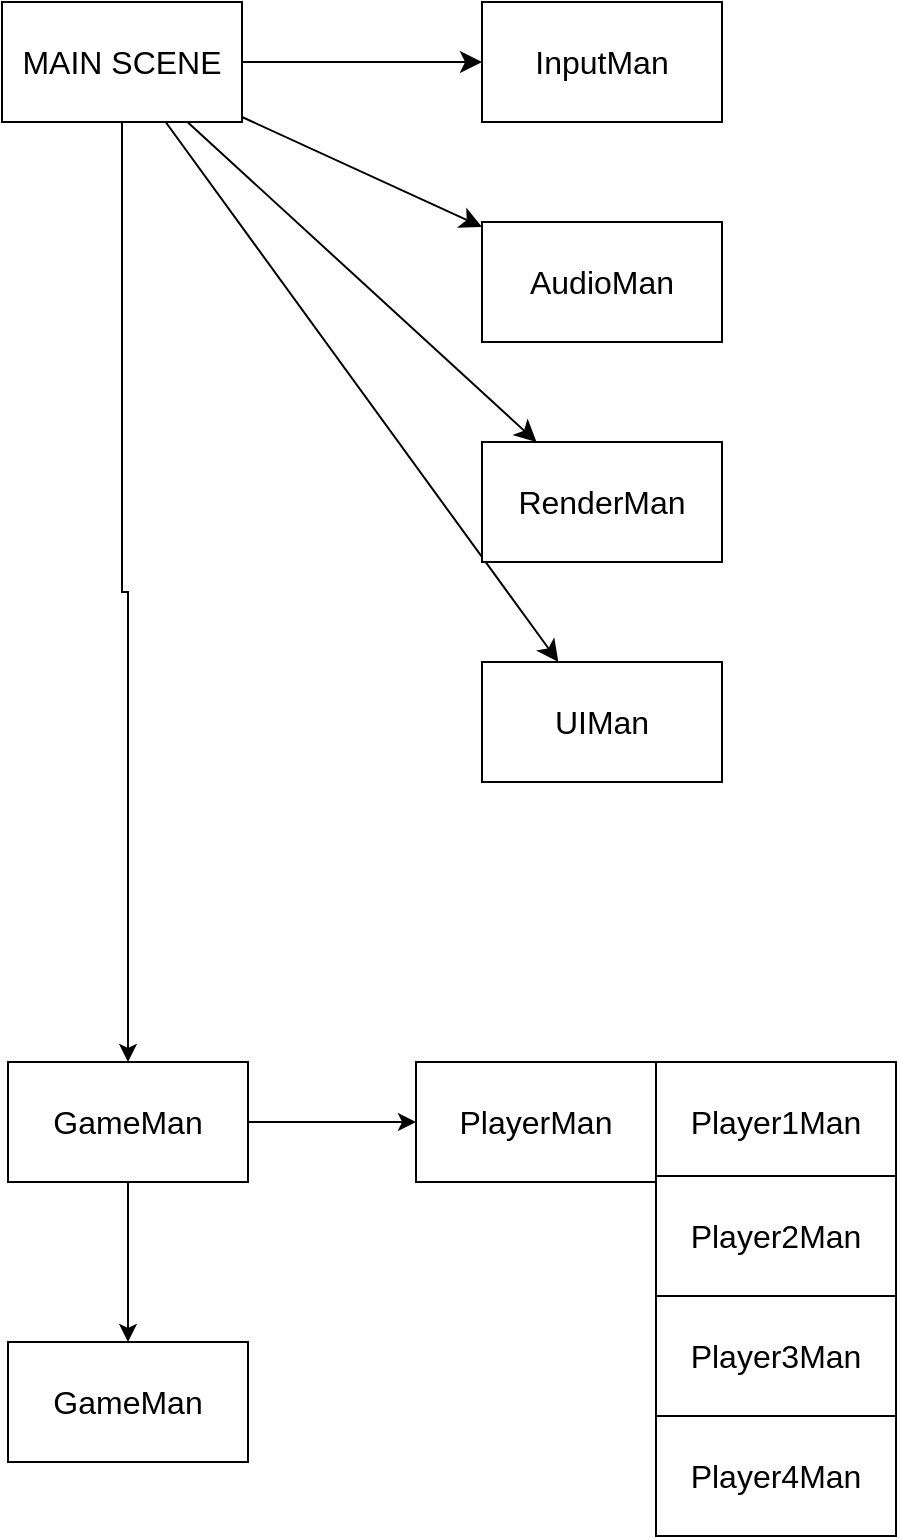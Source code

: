 <mxfile version="23.0.2" type="device">
  <diagram name="Page-1" id="mPSwh4iQeALNbB8VzqC-">
    <mxGraphModel dx="2074" dy="1184" grid="0" gridSize="10" guides="1" tooltips="1" connect="1" arrows="1" fold="1" page="0" pageScale="1" pageWidth="850" pageHeight="1100" math="0" shadow="0">
      <root>
        <mxCell id="0" />
        <mxCell id="1" parent="0" />
        <mxCell id="_WNBHSsuqEIwdcY-IeCc-3" value="" style="edgeStyle=none;curved=1;rounded=0;orthogonalLoop=1;jettySize=auto;html=1;fontSize=12;startSize=8;endSize=8;" parent="1" source="_WNBHSsuqEIwdcY-IeCc-1" target="_WNBHSsuqEIwdcY-IeCc-2" edge="1">
          <mxGeometry relative="1" as="geometry" />
        </mxCell>
        <mxCell id="_WNBHSsuqEIwdcY-IeCc-5" value="" style="edgeStyle=none;curved=1;rounded=0;orthogonalLoop=1;jettySize=auto;html=1;fontSize=12;startSize=8;endSize=8;" parent="1" source="_WNBHSsuqEIwdcY-IeCc-1" target="_WNBHSsuqEIwdcY-IeCc-4" edge="1">
          <mxGeometry relative="1" as="geometry" />
        </mxCell>
        <mxCell id="_WNBHSsuqEIwdcY-IeCc-7" value="" style="edgeStyle=none;curved=1;rounded=0;orthogonalLoop=1;jettySize=auto;html=1;fontSize=12;startSize=8;endSize=8;" parent="1" source="_WNBHSsuqEIwdcY-IeCc-1" target="_WNBHSsuqEIwdcY-IeCc-6" edge="1">
          <mxGeometry relative="1" as="geometry" />
        </mxCell>
        <mxCell id="_WNBHSsuqEIwdcY-IeCc-16" value="" style="edgeStyle=none;curved=1;rounded=0;orthogonalLoop=1;jettySize=auto;html=1;fontSize=12;startSize=8;endSize=8;" parent="1" source="_WNBHSsuqEIwdcY-IeCc-1" target="_WNBHSsuqEIwdcY-IeCc-15" edge="1">
          <mxGeometry relative="1" as="geometry" />
        </mxCell>
        <mxCell id="u6eyTiFcG4N60jsyjmvh-2" value="" style="edgeStyle=orthogonalEdgeStyle;rounded=0;orthogonalLoop=1;jettySize=auto;html=1;" edge="1" parent="1" source="_WNBHSsuqEIwdcY-IeCc-1" target="u6eyTiFcG4N60jsyjmvh-1">
          <mxGeometry relative="1" as="geometry" />
        </mxCell>
        <mxCell id="_WNBHSsuqEIwdcY-IeCc-1" value="MAIN SCENE" style="rounded=0;whiteSpace=wrap;html=1;fontSize=16;" parent="1" vertex="1">
          <mxGeometry x="-102" y="-105" width="120" height="60" as="geometry" />
        </mxCell>
        <mxCell id="_WNBHSsuqEIwdcY-IeCc-2" value="InputMan" style="whiteSpace=wrap;html=1;fontSize=16;rounded=0;" parent="1" vertex="1">
          <mxGeometry x="138" y="-105" width="120" height="60" as="geometry" />
        </mxCell>
        <mxCell id="_WNBHSsuqEIwdcY-IeCc-4" value="AudioMan" style="rounded=0;whiteSpace=wrap;html=1;fontSize=16;" parent="1" vertex="1">
          <mxGeometry x="138" y="5" width="120" height="60" as="geometry" />
        </mxCell>
        <mxCell id="_WNBHSsuqEIwdcY-IeCc-6" value="RenderMan" style="rounded=0;whiteSpace=wrap;html=1;fontSize=16;" parent="1" vertex="1">
          <mxGeometry x="138" y="115" width="120" height="60" as="geometry" />
        </mxCell>
        <mxCell id="_WNBHSsuqEIwdcY-IeCc-8" value="PlayerMan" style="whiteSpace=wrap;html=1;fontSize=16;rounded=0;" parent="1" vertex="1">
          <mxGeometry x="105" y="425" width="120" height="60" as="geometry" />
        </mxCell>
        <mxCell id="_WNBHSsuqEIwdcY-IeCc-10" value="Player1Man" style="whiteSpace=wrap;html=1;fontSize=16;rounded=0;" parent="1" vertex="1">
          <mxGeometry x="225" y="425" width="120" height="60" as="geometry" />
        </mxCell>
        <mxCell id="_WNBHSsuqEIwdcY-IeCc-12" value="Player2Man" style="whiteSpace=wrap;html=1;fontSize=16;rounded=0;" parent="1" vertex="1">
          <mxGeometry x="225" y="482" width="120" height="60" as="geometry" />
        </mxCell>
        <mxCell id="_WNBHSsuqEIwdcY-IeCc-13" value="Player3Man" style="whiteSpace=wrap;html=1;fontSize=16;rounded=0;" parent="1" vertex="1">
          <mxGeometry x="225" y="542" width="120" height="60" as="geometry" />
        </mxCell>
        <mxCell id="_WNBHSsuqEIwdcY-IeCc-14" value="Player4Man" style="whiteSpace=wrap;html=1;fontSize=16;rounded=0;" parent="1" vertex="1">
          <mxGeometry x="225" y="602" width="120" height="60" as="geometry" />
        </mxCell>
        <mxCell id="_WNBHSsuqEIwdcY-IeCc-15" value="UIMan" style="rounded=0;whiteSpace=wrap;html=1;fontSize=16;" parent="1" vertex="1">
          <mxGeometry x="138" y="225" width="120" height="60" as="geometry" />
        </mxCell>
        <mxCell id="u6eyTiFcG4N60jsyjmvh-6" value="" style="edgeStyle=orthogonalEdgeStyle;rounded=0;orthogonalLoop=1;jettySize=auto;html=1;" edge="1" parent="1" source="u6eyTiFcG4N60jsyjmvh-1" target="_WNBHSsuqEIwdcY-IeCc-8">
          <mxGeometry relative="1" as="geometry" />
        </mxCell>
        <mxCell id="u6eyTiFcG4N60jsyjmvh-8" value="" style="edgeStyle=orthogonalEdgeStyle;rounded=0;orthogonalLoop=1;jettySize=auto;html=1;" edge="1" parent="1" source="u6eyTiFcG4N60jsyjmvh-1" target="u6eyTiFcG4N60jsyjmvh-7">
          <mxGeometry relative="1" as="geometry" />
        </mxCell>
        <mxCell id="u6eyTiFcG4N60jsyjmvh-1" value="GameMan" style="rounded=0;whiteSpace=wrap;html=1;fontSize=16;" vertex="1" parent="1">
          <mxGeometry x="-99" y="425" width="120" height="60" as="geometry" />
        </mxCell>
        <mxCell id="u6eyTiFcG4N60jsyjmvh-7" value="GameMan" style="rounded=0;whiteSpace=wrap;html=1;fontSize=16;" vertex="1" parent="1">
          <mxGeometry x="-99" y="565" width="120" height="60" as="geometry" />
        </mxCell>
      </root>
    </mxGraphModel>
  </diagram>
</mxfile>
